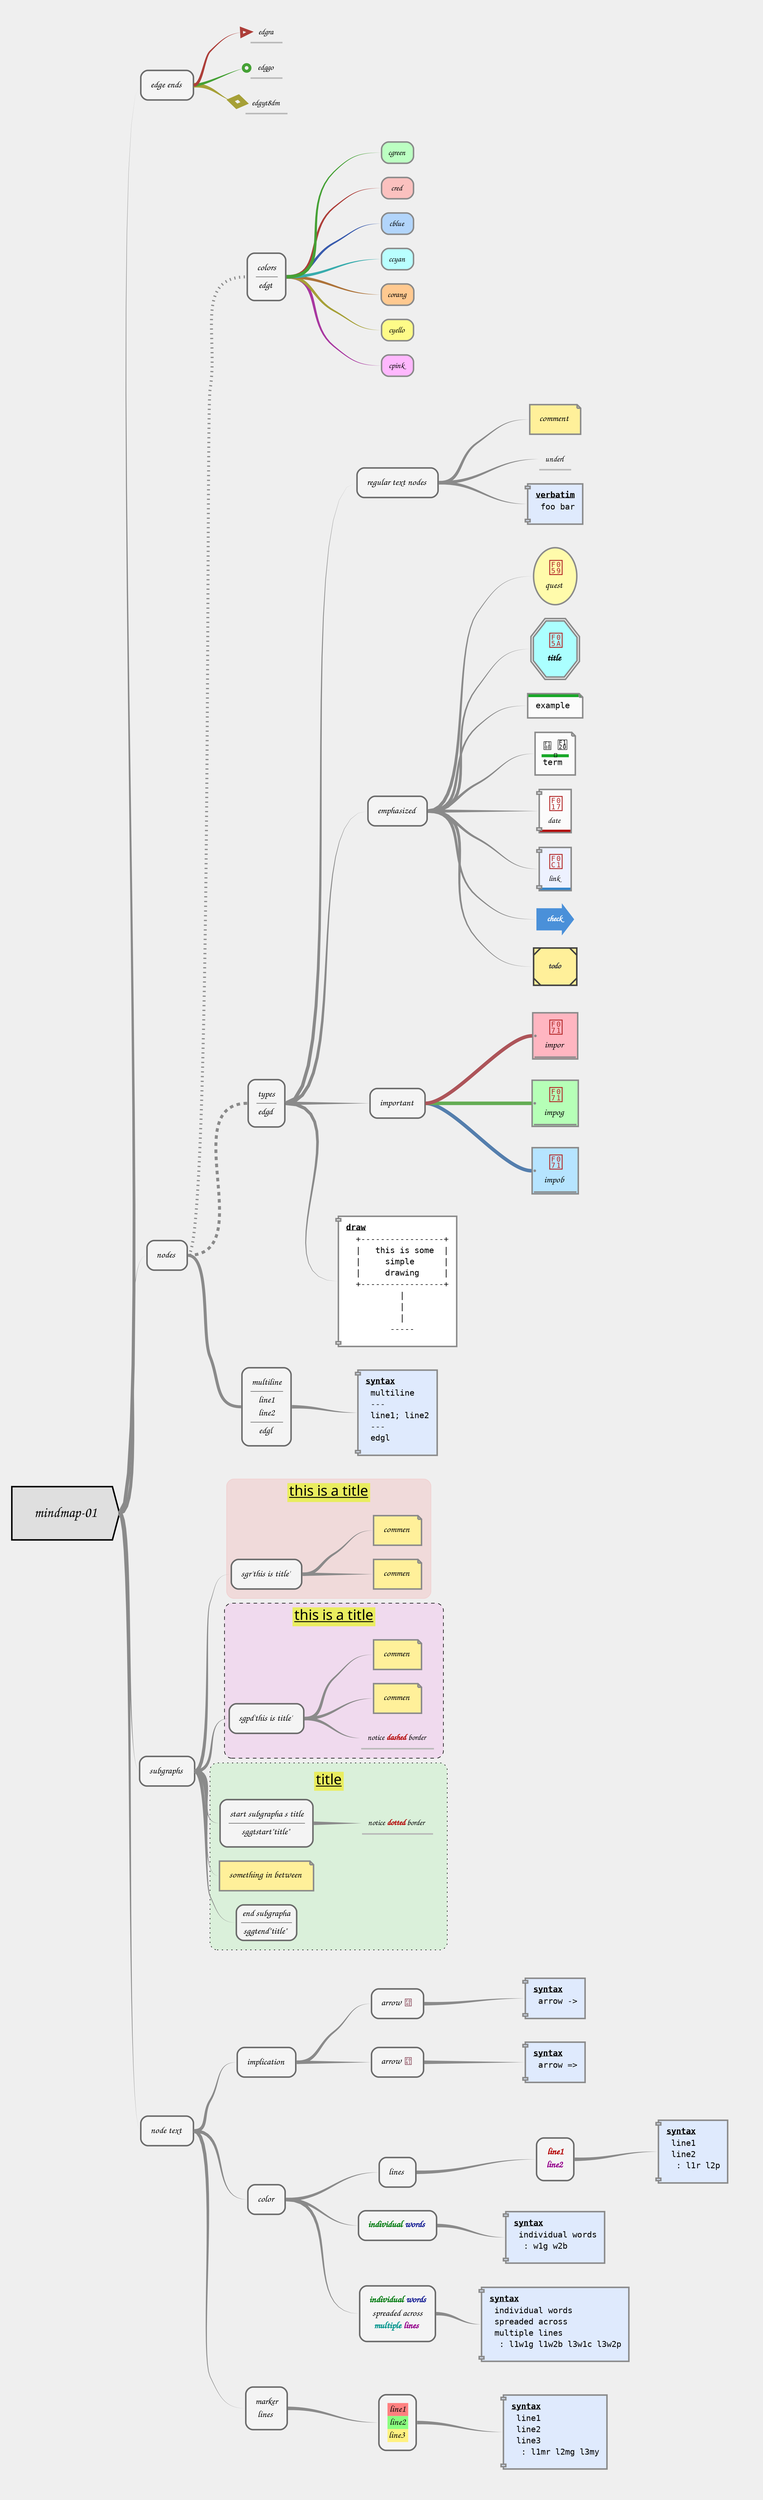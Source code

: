 digraph G {

	nodesep="0.1";
	newrank="true";
	compound="false";
	splines="true";
	ordering=out;
	rankdir=LR;
	ranksep=0.1;
	bgcolor="#efefef";

	node[fontname="Comic Sans MS" fontsize=14 fontcolor="#000000" color="#000000" gradientangle="90" penwidth=2.5];
	edge[arrowhead=none color="#8a8a8a" minlen=3 style=tapered penwidth=6 dir=forward arrowtail=none fontname="Comic Sans MS Bold" fontsize="16" fontcolor="#151e94"];

// mindmap-01
	subgraph cluster000 {

		style=radial;
		ordering=out;
		fillcolor="#efefef";
		color="#efefef";

		node1[fontsize="24" margin="0.5" shape=cds style=radial color="#000000" fillcolor="#dfdfdf" gradientangle="90" label=<<TABLE CELLBORDER="0" CELLSPACING="0" BORDER="0"><TR><TD>mindmap-01</TD></TR></TABLE>>];
		subgraph cluster104 {
			style = invis;
			subgraph cluster10403 {
				style = invis;
				subgraph cluster1040301 {
					style = invis;
					subgraph cluster104030101 {
						style = invis;
						node104030101[shape=component fontname="Dejavu Sans Mono" style="radial" margin="0.15,0.15" fillcolor="#dfeafd" color="#8a8a8a" label=<<TABLE CELLBORDER="0" CELLSPACING="0" BORDER="0"><TR><TD ALIGN="left"><B><U><FONT>syntax</FONT></U></B></TD></TR><TR><TD ALIGN="left"> line1</TD></TR><TR><TD ALIGN="left"> line2</TD></TR><TR><TD ALIGN="left"> line3</TD></TR><TR><TD ALIGN="left">  :&nbsp;l1mr&nbsp;l2mg&nbsp;l3my</TD></TR><TR><TD ALIGN="left"></TD></TR><TR><TD ALIGN="left"></TD></TR></TABLE>>];
					}
					node1040301[shape=box margin="0.2,0.2" style="rounded,radial" fontsize="16" fillcolor="#f4f4f4" color="#6a6a6a" label=<<TABLE CELLBORDER="0" CELLSPACING="0" BORDER="0"><TR><TD BGCOLOR="#FF8080">line1</TD></TR><TR><TD BGCOLOR="#8BFF80">line2</TD></TR><TR><TD BGCOLOR="#FFF180">line3&nbsp;</TD></TR></TABLE>>];
				}
				node10403[shape=box margin="0.2,0.2" style="rounded,radial" fontsize="16" fillcolor="#f4f4f4" color="#6a6a6a" label=<<TABLE CELLBORDER="0" CELLSPACING="0" BORDER="0"><TR><TD>marker</TD></TR><TR><TD>lines&nbsp;</TD></TR></TABLE>>];
			}
			subgraph cluster10402 {
				style = invis;
				subgraph cluster1040203 {
					style = invis;
					subgraph cluster104020301 {
						style = invis;
						node104020301[shape=component fontname="Dejavu Sans Mono" style="radial" margin="0.15,0.15" fillcolor="#dfeafd" color="#8a8a8a" label=<<TABLE CELLBORDER="0" CELLSPACING="0" BORDER="0"><TR><TD ALIGN="left"><B><U><FONT>syntax</FONT></U></B></TD></TR><TR><TD ALIGN="left"> individual&nbsp;words</TD></TR><TR><TD ALIGN="left"> spreaded&nbsp;across</TD></TR><TR><TD ALIGN="left"> multiple&nbsp;lines</TD></TR><TR><TD ALIGN="left">  :&nbsp;l1w1g&nbsp;l1w2b&nbsp;l3w1c&nbsp;l3w2p</TD></TR><TR><TD ALIGN="left"></TD></TR><TR><TD ALIGN="left"></TD></TR></TABLE>>];
					}
					node1040203[shape=box margin="0.2,0.2" style="rounded,radial" fontsize="16" fillcolor="#f4f4f4" color="#6a6a6a" label=<<TABLE CELLBORDER="0" CELLSPACING="0" BORDER="0"><TR><TD><B><FONT COLOR="#027b10">individual</FONT></B>&nbsp;<B><FONT COLOR="#151e94">words</FONT></B></TD></TR><TR><TD>spreaded&nbsp;across</TD></TR><TR><TD><B><FONT COLOR="#00948c">multiple</FONT></B>&nbsp;<B><FONT COLOR="#94008b">lines</FONT></B>&nbsp;</TD></TR></TABLE>>];
				}
				subgraph cluster1040202 {
					style = invis;
					subgraph cluster104020201 {
						style = invis;
						node104020201[shape=component fontname="Dejavu Sans Mono" style="radial" margin="0.15,0.15" fillcolor="#dfeafd" color="#8a8a8a" label=<<TABLE CELLBORDER="0" CELLSPACING="0" BORDER="0"><TR><TD ALIGN="left"><B><U><FONT>syntax</FONT></U></B></TD></TR><TR><TD ALIGN="left"> individual&nbsp;words</TD></TR><TR><TD ALIGN="left">  :&nbsp;w1g&nbsp;w2b</TD></TR><TR><TD ALIGN="left"></TD></TR><TR><TD ALIGN="left"></TD></TR></TABLE>>];
					}
					node1040202[shape=box margin="0.2,0.2" style="rounded,radial" fontsize="16" fillcolor="#f4f4f4" color="#6a6a6a" label=<<TABLE CELLBORDER="0" CELLSPACING="0" BORDER="0"><TR><TD><B><FONT COLOR="#027b10">individual</FONT></B>&nbsp;<B><FONT COLOR="#151e94">words</FONT></B>&nbsp;</TD></TR></TABLE>>];
				}
				subgraph cluster1040201 {
					style = invis;
					subgraph cluster104020101 {
						style = invis;
						subgraph cluster10402010101 {
							style = invis;
							node10402010101[shape=component fontname="Dejavu Sans Mono" style="radial" margin="0.15,0.15" fillcolor="#dfeafd" color="#8a8a8a" label=<<TABLE CELLBORDER="0" CELLSPACING="0" BORDER="0"><TR><TD ALIGN="left"><B><U><FONT>syntax</FONT></U></B></TD></TR><TR><TD ALIGN="left"> line1</TD></TR><TR><TD ALIGN="left"> line2</TD></TR><TR><TD ALIGN="left">  :&nbsp;l1r&nbsp;l2p</TD></TR><TR><TD ALIGN="left"></TD></TR><TR><TD ALIGN="left"></TD></TR></TABLE>>];
						}
						node104020101[shape=box margin="0.2,0.2" style="rounded,radial" fontsize="16" fillcolor="#f4f4f4" color="#6a6a6a" label=<<TABLE CELLBORDER="0" CELLSPACING="0" BORDER="0"><TR><TD><B><FONT COLOR="#B30000">line1</FONT></B></TD></TR><TR><TD><B><FONT COLOR="#94008b">line2&nbsp;</FONT></B></TD></TR></TABLE>>];
					}
					node1040201[shape=box margin="0.2,0.2" style="rounded,radial" fontsize="16" fillcolor="#f4f4f4" color="#6a6a6a" label=<<TABLE CELLBORDER="0" CELLSPACING="0" BORDER="0"><TR><TD>lines&nbsp;</TD></TR></TABLE>>];
				}
				node10402[shape=box margin="0.2,0.2" style="rounded,radial" fontsize="16" fillcolor="#f4f4f4" color="#6a6a6a" label=<<TABLE CELLBORDER="0" CELLSPACING="0" BORDER="0"><TR><TD>color&nbsp;</TD></TR></TABLE>>];
			}
			subgraph cluster10401 {
				style = invis;
				subgraph cluster1040102 {
					style = invis;
					subgraph cluster104010201 {
						style = invis;
						node104010201[shape=component fontname="Dejavu Sans Mono" style="radial" margin="0.15,0.15" fillcolor="#dfeafd" color="#8a8a8a" label=<<TABLE CELLBORDER="0" CELLSPACING="0" BORDER="0"><TR><TD ALIGN="left"><B><U><FONT>syntax</FONT></U></B></TD></TR><TR><TD ALIGN="left"> arrow&nbsp;=&gt;</TD></TR><TR><TD ALIGN="left"></TD></TR><TR><TD ALIGN="left"></TD></TR></TABLE>>];
					}
					node1040102[shape=box margin="0.2,0.2" style="rounded,radial" fontsize="16" fillcolor="#f4f4f4" color="#6a6a6a" label=<<TABLE CELLBORDER="0" CELLSPACING="0" BORDER="0"><TR><TD>arrow&nbsp;<FONT FACE="FontAwesome" POINT-SIZE="13" COLOR="#6E1B31">&#xf061;</FONT>&nbsp;</TD></TR></TABLE>>];
				}
				subgraph cluster1040101 {
					style = invis;
					subgraph cluster104010101 {
						style = invis;
						node104010101[shape=component fontname="Dejavu Sans Mono" style="radial" margin="0.15,0.15" fillcolor="#dfeafd" color="#8a8a8a" label=<<TABLE CELLBORDER="0" CELLSPACING="0" BORDER="0"><TR><TD ALIGN="left"><B><U><FONT>syntax</FONT></U></B></TD></TR><TR><TD ALIGN="left"> arrow&nbsp;-&gt;</TD></TR><TR><TD ALIGN="left"></TD></TR><TR><TD ALIGN="left"></TD></TR></TABLE>>];
					}
					node1040101[shape=box margin="0.2,0.2" style="rounded,radial" fontsize="16" fillcolor="#f4f4f4" color="#6a6a6a" label=<<TABLE CELLBORDER="0" CELLSPACING="0" BORDER="0"><TR><TD>arrow&nbsp;<FONT FACE="FontAwesome" POINT-SIZE="13" COLOR="#6E1B31">&#xf04e;</FONT>&nbsp;</TD></TR></TABLE>>];
				}
				node10401[shape=box margin="0.2,0.2" style="rounded,radial" fontsize="16" fillcolor="#f4f4f4" color="#6a6a6a" label=<<TABLE CELLBORDER="0" CELLSPACING="0" BORDER="0"><TR><TD>implication&nbsp;</TD></TR></TABLE>>];
			}
			node104[shape=box margin="0.2,0.2" style="rounded,radial" fontsize="16" fillcolor="#f4f4f4" color="#6a6a6a" label=<<TABLE CELLBORDER="0" CELLSPACING="0" BORDER="0"><TR><TD>node&nbsp;text&nbsp;</TD></TR></TABLE>>];
		}
		subgraph cluster103 {
			style = invis;
			subgraph clustercolored10305 {
				style = "dotted, rounded";
				color = "#000000";
				bgcolor = "#00FF0016";
			subgraph cluster10305 {
				style = invis;
				node10305[shape=box style="rounded,radial" fontsize="16" fillcolor="#f4f4f4" color="#6a6a6a" label=<<TABLE CELLBORDER="0" CELLSPACING="0" BORDER="0"><TR><TD>end&nbsp;subgrapha</TD></TR><TR><TD></TD></TR><HR/><TR><TD></TD></TR><TR><TD>sggtend"title"&nbsp;</TD></TR></TABLE>>];
			}
			subgraph cluster10304 {
				style = invis;
				node10304[shape=note fontname="Comic Sans MS" fontsize="16" margin="0.2" style="radial" fillcolor="#FFF09A" color="#8a8a8a" label=<<I><TABLE CELLBORDER="0" CELLSPACING="0" BORDER="0"><TR><TD>something&nbsp;in&nbsp;between&nbsp;</TD></TR></TABLE></I>>];
			}
			subgraph cluster10303 {
				style = invis;
			fontname = "Balsamiq Sans";
				fontsize = "24";

				subgraph cluster1030301 {
					style = invis;
					node1030301[color="#b8b8b8" fontcolor="#000000" shape=underline  label=<<TABLE CELLBORDER="0" CELLSPACING="0" BORDER="0"><TR><TD>notice&nbsp;<B><FONT COLOR="#B30000">dotted</FONT></B>&nbsp;border&nbsp;</TD></TR></TABLE>>];
				}
				node10303[shape=box margin="0.2,0.2" style="rounded,radial" fontsize="16" fillcolor="#f4f4f4" color="#6a6a6a" label=<<TABLE CELLBORDER="0" CELLSPACING="0" BORDER="0"><TR><TD>start&nbsp;subgrapha&nbsp;s&nbsp;title</TD></TR><TR><TD></TD></TR><HR/><TR><TD></TD></TR><TR><TD>sggtstart"title"&nbsp;</TD></TR></TABLE>>];
			label = <<TABLE CELLBORDER="0" CELLPADDING="3" CELLSPACING="3" BORDER="0"><TR><TD BGCOLOR="#E9ED5F" COLOR="#000000"><U>title</U></TD></TR></TABLE>>
			}
			}
			subgraph cluster10302 {
				style = "dashed, rounded";
				color = "#000000";
				bgcolor = "#FF00EA16"
			fontname = "Balsamiq Sans";
				fontsize = "24";

				subgraph cluster1030203 {
					style = invis;
					node1030203[shape=underline fontcolor="#000000" color="#b8b8b8" label=<<TABLE CELLBORDER="0" CELLSPACING="0" BORDER="0"><TR><TD>notice&nbsp;<B><FONT COLOR="#B30000">dashed</FONT></B>&nbsp;border&nbsp;</TD></TR></TABLE>>];
				}
				subgraph cluster1030202 {
					style = invis;
					node1030202[shape=note fontname="Comic Sans MS" fontsize="16" margin="0.2" style="radial" fillcolor="#FFF09A" color="#8a8a8a" label=<<I><TABLE CELLBORDER="0" CELLSPACING="0" BORDER="0"><TR><TD>commen&nbsp;</TD></TR></TABLE></I>>];
				}
				subgraph cluster1030201 {
					style = invis;
					node1030201[shape=note fontname="Comic Sans MS" fontsize="16" margin="0.2" style="radial" fillcolor="#FFF09A" color="#8a8a8a" label=<<I><TABLE CELLBORDER="0" CELLSPACING="0" BORDER="0"><TR><TD>commen&nbsp;</TD></TR></TABLE></I>>];
				}
				node10302[shape=box margin="0.2,0.2" style="rounded,radial" fontsize="16" fillcolor="#f4f4f4" color="#6a6a6a" label=<<TABLE CELLBORDER="0" CELLSPACING="0" BORDER="0"><TR><TD>sgpd'this&nbsp;is&nbsp;title'&nbsp;</TD></TR></TABLE>>];
			label = <<TABLE CELLBORDER="0" CELLPADDING="3" CELLSPACING="3" BORDER="0"><TR><TD BGCOLOR="#E9ED5F" COLOR="#000000"><U>this is a title</U></TD></TR></TABLE>>
			}
			subgraph cluster10301 {
				style = " rounded";
				color = "#FF000016";
				bgcolor = "#FF000016"
			fontname = "Balsamiq Sans";
				fontsize = "24";

				subgraph cluster1030102 {
					style = invis;
					node1030102[shape=note fontname="Comic Sans MS" fontsize="16" margin="0.2" style="radial" fillcolor="#FFF09A" color="#8a8a8a" label=<<I><TABLE CELLBORDER="0" CELLSPACING="0" BORDER="0"><TR><TD>commen&nbsp;</TD></TR></TABLE></I>>];
				}
				subgraph cluster1030101 {
					style = invis;
					node1030101[shape=note fontname="Comic Sans MS" fontsize="16" margin="0.2" style="radial" fillcolor="#FFF09A" color="#8a8a8a" label=<<I><TABLE CELLBORDER="0" CELLSPACING="0" BORDER="0"><TR><TD>commen&nbsp;</TD></TR></TABLE></I>>];
				}
				node10301[shape=box margin="0.2,0.2" style="rounded,radial" fontsize="16" fillcolor="#f4f4f4" color="#6a6a6a" label=<<TABLE CELLBORDER="0" CELLSPACING="0" BORDER="0"><TR><TD>sgr'this&nbsp;is&nbsp;title'&nbsp;</TD></TR></TABLE>>];
			label = <<TABLE CELLBORDER="0" CELLPADDING="3" CELLSPACING="3" BORDER="0"><TR><TD BGCOLOR="#E9ED5F" COLOR="#000000"><U>this is a title</U></TD></TR></TABLE>>
			}
			node103[shape=box margin="0.2,0.2" style="rounded,radial" fontsize="16" fillcolor="#f4f4f4" color="#6a6a6a" label=<<TABLE CELLBORDER="0" CELLSPACING="0" BORDER="0"><TR><TD>subgraphs&nbsp;</TD></TR></TABLE>>];
		}
		subgraph cluster102 {
			style = invis;
			subgraph cluster10203 {
				style = invis;
				subgraph cluster1020301 {
					style = invis;
					node1020301[shape=component fontname="Dejavu Sans Mono" style="radial" margin="0.15,0.15" fillcolor="#dfeafd" color="#8a8a8a" label=<<TABLE CELLBORDER="0" CELLSPACING="0" BORDER="0"><TR><TD ALIGN="left"><B><U><FONT>syntax</FONT></U></B></TD></TR><TR><TD ALIGN="left"> multiline</TD></TR><TR><TD ALIGN="left"> ---</TD></TR><TR><TD ALIGN="left"> line1;&nbsp;line2</TD></TR><TR><TD ALIGN="left"> ---</TD></TR><TR><TD ALIGN="left"> edgl</TD></TR><TR><TD ALIGN="left"></TD></TR><TR><TD ALIGN="left"></TD></TR></TABLE>>];
				}
				node10203[shape=box margin="0.2,0.2" style="rounded,radial" fontsize="16" fillcolor="#f4f4f4" color="#6a6a6a" label=<<TABLE CELLBORDER="0" CELLSPACING="0" BORDER="0"><TR><TD>multiline</TD></TR><TR><TD></TD></TR><HR/><TR><TD></TD></TR><TR><TD>line1</TD></TR><TR><TD>line2</TD></TR><TR><TD></TD></TR><HR/><TR><TD></TD></TR><TR><TD>edgl&nbsp;</TD></TR></TABLE>>];
			}
			subgraph cluster10202 {
				style = invis;
				subgraph cluster1020204 {
					style = invis;
					node1020204[shape=component fontname="Dejavu Sans Mono" style="radial" margin="0.15,0.15" fillcolor="#ffffff" color="#8a8a8a" label=<<TABLE CELLBORDER="0" CELLSPACING="0" BORDER="0"><TR><TD ALIGN="left"><B><U><FONT>draw</FONT></U></B></TD></TR><TR><TD ALIGN="left">  +-----------------+</TD></TR><TR><TD ALIGN="left">  |&nbsp;  this&nbsp;is&nbsp;some&nbsp; |</TD></TR><TR><TD ALIGN="left">  |&nbsp;    simple&nbsp;     |</TD></TR><TR><TD ALIGN="left">  |&nbsp;    drawing&nbsp;    |</TD></TR><TR><TD ALIGN="left">  +-----------------+</TD></TR><TR><TD ALIGN="left">           |</TD></TR><TR><TD ALIGN="left">           |</TD></TR><TR><TD ALIGN="left">           |</TD></TR><TR><TD ALIGN="left">         -----</TD></TR><TR><TD ALIGN="left"></TD></TR><TR><TD ALIGN="left"></TD></TR></TABLE>>];
				}
				subgraph cluster1020203 {
					style = invis;
					subgraph cluster102020303 {
						style = invis;
						node102020303[shape=signature fontsize="16" margin="0.25" style="radial" fillcolor="#b6e4ff" color="#8a8a8a" label=<<TABLE CELLBORDER="0" CELLSPACING="0" BORDER="0"><TR><TD><FONT FACE="FontAwesome" COLOR="#B32727" POINT-SIZE="25">&#xf071;</FONT></TD></TR><TR><TD>impob&nbsp;</TD></TR></TABLE>>];
					}
					subgraph cluster102020302 {
						style = invis;
						node102020302[shape=signature fontsize="16" margin="0.25" style="radial" fillcolor="#b6ffb7" color="#8a8a8a" label=<<TABLE CELLBORDER="0" CELLSPACING="0" BORDER="0"><TR><TD><FONT FACE="FontAwesome" COLOR="#B32727" POINT-SIZE="25">&#xf071;</FONT></TD></TR><TR><TD>impog&nbsp;</TD></TR></TABLE>>];
					}
					subgraph cluster102020301 {
						style = invis;
						node102020301[shape=signature fontsize="16" margin="0.25" style="radial" fillcolor="#ffb6c1" color="#8a8a8a" label=<<TABLE CELLBORDER="0" CELLSPACING="0" BORDER="0"><TR><TD><FONT FACE="FontAwesome" COLOR="#B32727" POINT-SIZE="25">&#xf071;</FONT></TD></TR><TR><TD>impor&nbsp;</TD></TR></TABLE>>];
					}
					node1020203[shape=box margin="0.2,0.2" style="rounded,radial" fontsize="16" fillcolor="#f4f4f4" color="#6a6a6a" label=<<TABLE CELLBORDER="0" CELLSPACING="0" BORDER="0"><TR><TD>important&nbsp;</TD></TR></TABLE>>];
				}
				subgraph cluster1020202 {
					style = invis;
					subgraph cluster102020208 {
						style = invis;
						node102020208[shape=box fontcolor="#000000" margin="0.30" style="filled, diagonals" fillcolor="#FFF09A" fontcolor="#404040" color="#404040" label=<<B><TABLE CELLBORDER="0" CELLSPACING="0" BORDER="0"><TR><TD>todo&nbsp;</TD></TR></TABLE></B>>];
					}
					subgraph cluster102020207 {
						style = invis;
						node102020207[shape=rarrow fontcolor="#000000" margin="0.20" style="filled" fillcolor="#4A90D9" fontcolor="#ffffff" color="#4A90D9" label=<<B><TABLE CELLBORDER="0" CELLSPACING="0" BORDER="0"><TR><TD>check&nbsp;</TD></TR></TABLE></B>>];
					}
					subgraph cluster102020206 {
						style = invis;
						node102020206[shape=component gradientangle="270" style="filled" margin="0.15,0.15,0.15" fillcolor="#edf1ff;0.93:#3283c9" color="#8a8a8a" label=<<TABLE CELLBORDER="0" CELLSPACING="0" BORDER="0"><TR><TD><FONT FACE="FontAwesome" COLOR="#B32727" POINT-SIZE="25">&#xf0c1;</FONT></TD></TR><TR><TD>link&nbsp;</TD></TR></TABLE>>];
					}
					subgraph cluster102020205 {
						style = invis;
						node102020205[shape=component gradientangle="270" style="filled" margin="0.15,0.15,0.15" fillcolor="#fbfbfb;0.93:#B30E0E" color="#8a8a8a" label=<<TABLE CELLBORDER="0" CELLSPACING="0" BORDER="0"><TR><TD><FONT FACE="FontAwesome" COLOR="#B32727" POINT-SIZE="25">&#xf017;</FONT></TD></TR><TR><TD>date&nbsp;</TD></TR></TABLE>>];
					}
					subgraph cluster102020204 {
						style = invis;
						node102020204[shape=note fontname="Dejavu Sans Mono" gradientangle="270" style="filled" margin="0.15,0.15" fillcolor="#fbfbfb" color="#8a8a8a" label=<<TABLE CELLBORDER="0" CELLSPACING="0" BORDER="0"><TR><TD><FONT FACE="FontAwesome" COLOR="#000000" POINT-SIZE="15">&#xf108;</FONT>&nbsp;<FONT FACE="FontAwesome" COLOR="#000000" POINT-SIZE="20">&#xf120;</FONT></TD></TR><TR><TD BGCOLOR="#18A828"><FONT FACE="FontAwesome" COLOR="#000000" POINT-SIZE="1">&#xf120;</FONT></TD></TR><TR><TD ALIGN="left">term&nbsp;</TD></TR></TABLE>>];
					}
					subgraph cluster102020203 {
						style = invis;
						node102020203[shape=note fontname="Dejavu Sans Mono" gradientangle="270" style="filled" margin="0.15,0.15" fillcolor="#18A828;0.15:#fbfbfb" color="#8a8a8a" label=<<TABLE CELLBORDER="0" CELLSPACING="0" BORDER="0"><TR><TD ALIGN="left">example&nbsp;</TD></TR></TABLE>>];
					}
					subgraph cluster102020202 {
						style = invis;
						node102020202[shape=doubleoctagon fontname="Comic Sans MS Bold" fontsize="16" style="radial" fillcolor="#abffff" color="#8a8a8a" label=<<TABLE CELLBORDER="0" CELLSPACING="0" BORDER="0"><TR><TD><FONT FACE="FontAwesome" COLOR="#B32727" POINT-SIZE="25">&#xf05a;</FONT></TD></TR><TR><TD>title&nbsp;</TD></TR></TABLE>>];
					}
					subgraph cluster102020201 {
						style = invis;
						node102020201[shape=oval fontname="Comic Sans MS" fontsize="16" margin="0.1" style="radial" fillcolor="#fffbab" color="#8a8a8a" label=<<TABLE CELLBORDER="0" CELLSPACING="0" BORDER="0"><TR><TD><FONT FACE="FontAwesome" COLOR="#B32727" POINT-SIZE="25">&#xf059;</FONT></TD></TR><TR><TD>quest&nbsp;</TD></TR></TABLE>>];
					}
					node1020202[shape=box margin="0.2,0.2" style="rounded,radial" fontsize="16" fillcolor="#f4f4f4" color="#6a6a6a" label=<<TABLE CELLBORDER="0" CELLSPACING="0" BORDER="0"><TR><TD>emphasized&nbsp;</TD></TR></TABLE>>];
				}
				subgraph cluster1020201 {
					style = invis;
					subgraph cluster102020103 {
						style = invis;
						node102020103[shape=component fontname="Dejavu Sans Mono" style="radial" margin="0.15,0.15" fillcolor="#dfeafd" color="#8a8a8a" label=<<TABLE CELLBORDER="0" CELLSPACING="0" BORDER="0"><TR><TD ALIGN="left"><B><U><FONT>verbatim</FONT></U></B></TD></TR><TR><TD ALIGN="left"> foo&nbsp;bar</TD></TR><TR><TD ALIGN="left"></TD></TR><TR><TD ALIGN="left"></TD></TR></TABLE>>];
					}
					subgraph cluster102020102 {
						style = invis;
						node102020102[color="#b8b8b8" fontcolor="#000000" shape=underline  label=<<TABLE CELLBORDER="0" CELLSPACING="0" BORDER="0"><TR><TD>underl&nbsp;</TD></TR></TABLE>>];
					}
					subgraph cluster102020101 {
						style = invis;
						node102020101[shape=note fontname="Comic Sans MS" fontsize="16" margin="0.2" style="radial" fillcolor="#FFF09A" color="#8a8a8a" label=<<I><TABLE CELLBORDER="0" CELLSPACING="0" BORDER="0"><TR><TD>comment&nbsp;</TD></TR></TABLE></I>>];
					}
					node1020201[shape=box margin="0.2,0.2" style="rounded,radial" fontsize="16" fillcolor="#f4f4f4" color="#6a6a6a" label=<<TABLE CELLBORDER="0" CELLSPACING="0" BORDER="0"><TR><TD>regular&nbsp;text&nbsp;nodes&nbsp;</TD></TR></TABLE>>];
				}
				node10202[shape=box margin="0.2,0.2" style="rounded,radial" fontsize="16" fillcolor="#f4f4f4" color="#6a6a6a" label=<<TABLE CELLBORDER="0" CELLSPACING="0" BORDER="0"><TR><TD>types</TD></TR><TR><TD></TD></TR><HR/><TR><TD></TD></TR><TR><TD>edgd&nbsp;</TD></TR></TABLE>>];
			}
			subgraph cluster10201 {
				style = invis;
				subgraph cluster1020107 {
					style = invis;
					node1020107[shape=box style="rounded,radial" fillcolor="#ffb8fe" color="#8a8a8a" label=<<TABLE CELLBORDER="0" CELLSPACING="0" BORDER="0"><TR><TD>cpink&nbsp;</TD></TR></TABLE>>];
				}
				subgraph cluster1020106 {
					style = invis;
					node1020106[shape=box style="rounded,radial" fillcolor="#fefb88" color="#8a8a8a" label=<<TABLE CELLBORDER="0" CELLSPACING="0" BORDER="0"><TR><TD>cyello&nbsp;</TD></TR></TABLE>>];
				}
				subgraph cluster1020105 {
					style = invis;
					node1020105[shape=box style="rounded,radial" fillcolor="#ffc990" color="#8a8a8a" label=<<TABLE CELLBORDER="0" CELLSPACING="0" BORDER="0"><TR><TD>corang&nbsp;</TD></TR></TABLE>>];
				}
				subgraph cluster1020104 {
					style = invis;
					node1020104[shape=box style="rounded,radial" fillcolor="#b9ffff" color="#8a8a8a" label=<<TABLE CELLBORDER="0" CELLSPACING="0" BORDER="0"><TR><TD>ccyan&nbsp;</TD></TR></TABLE>>];
				}
				subgraph cluster1020103 {
					style = invis;
					node1020103[shape=box style="rounded,radial" fillcolor="#b2d5fb" color="#8a8a8a" label=<<TABLE CELLBORDER="0" CELLSPACING="0" BORDER="0"><TR><TD>cblue&nbsp;</TD></TR></TABLE>>];
				}
				subgraph cluster1020102 {
					style = invis;
					node1020102[shape=box style="rounded,radial" fillcolor="#fbc1bf" color="#8a8a8a" label=<<TABLE CELLBORDER="0" CELLSPACING="0" BORDER="0"><TR><TD>cred&nbsp;</TD></TR></TABLE>>];
				}
				subgraph cluster1020101 {
					style = invis;
					node1020101[shape=box style="rounded,radial" fillcolor="#bcffc2" color="#8a8a8a" label=<<TABLE CELLBORDER="0" CELLSPACING="0" BORDER="0"><TR><TD>cgreen&nbsp;</TD></TR></TABLE>>];
				}
				node10201[shape=box margin="0.2,0.2" style="rounded,radial" fontsize="16" fillcolor="#f4f4f4" color="#6a6a6a" label=<<TABLE CELLBORDER="0" CELLSPACING="0" BORDER="0"><TR><TD>colors</TD></TR><TR><TD></TD></TR><HR/><TR><TD></TD></TR><TR><TD>edgt&nbsp;</TD></TR></TABLE>>];
			}
			node102[shape=box margin="0.2,0.2" style="rounded,radial" fontsize="16" fillcolor="#f4f4f4" color="#6a6a6a" label=<<TABLE CELLBORDER="0" CELLSPACING="0" BORDER="0"><TR><TD>nodes&nbsp;</TD></TR></TABLE>>];
		}
		subgraph cluster101 {
			style = invis;
			subgraph cluster10103 {
				style = invis;
				node10103[shape=underline fontcolor="#000000" color="#b8b8b8" label=<<TABLE CELLBORDER="0" CELLSPACING="0" BORDER="0"><TR><TD>edgyt8dm&nbsp;</TD></TR></TABLE>>];
			}
			subgraph cluster10102 {
				style = invis;
				node10102[shape=underline fontcolor="#000000" color="#b8b8b8" label=<<TABLE CELLBORDER="0" CELLSPACING="0" BORDER="0"><TR><TD>edggo&nbsp;</TD></TR></TABLE>>];
			}
			subgraph cluster10101 {
				style = invis;
				node10101[shape=underline fontcolor="#000000" color="#b8b8b8" label=<<TABLE CELLBORDER="0" CELLSPACING="0" BORDER="0"><TR><TD>edgra&nbsp;</TD></TR></TABLE>>];
			}
			node101[shape=box margin="0.2,0.2" style="rounded,radial" fontsize="16" fillcolor="#f4f4f4" color="#6a6a6a" label=<<TABLE CELLBORDER="0" CELLSPACING="0" BORDER="0"><TR><TD>edge&nbsp;ends&nbsp;</TD></TR></TABLE>>];
		}


					node1040301:e -> node104030101:w;
				node10403:e -> node1040301:w;
			node104:e -> node10403:w;
					node1040203:e -> node104020301:w;
				node10402:e -> node1040203:w;
					node1040202:e -> node104020201:w;
				node10402:e -> node1040202:w;
						node104020101:e -> node10402010101:w;
					node1040201:e -> node104020101:w;
				node10402:e -> node1040201:w;
			node104:e -> node10402:w;
					node1040102:e -> node104010201:w;
				node10401:e -> node1040102:w;
					node1040101:e -> node104010101:w;
				node10401:e -> node1040101:w;
			node104:e -> node10401:w;
		node1:e -> node104:w;
			node103:e -> node10305:w;
			node103:e -> node10304:w;
				node10303:e -> node1030301:w;
			node103:e -> node10303:w;
				node10302:e -> node1030203:w;
				node10302:e -> node1030202:w;
				node10302:e -> node1030201:w;
			node103:e -> node10302:w;
				node10301:e -> node1030102:w;
				node10301:e -> node1030101:w;
			node103:e -> node10301:w;
		node1:e -> node103:w;
				node10203:e -> node1020301:w;
			node102:e -> node10203:w[ style="bold" arrowsize="1.414214" penwidth="5"];
				node10202:e -> node1020204:w;
					node1020203:e -> node102020303:w[style="bold" color="#547EAD"];
					node1020203:e -> node102020302:w[style="bold" color="#64AD54"];
					node1020203:e -> node102020301:w[style="bold" color="#AD5459"];
				node10202:e -> node1020203:w;
					node1020202:e -> node102020208:w;
					node1020202:e -> node102020207:w;
					node1020202:e -> node102020206:w;
					node1020202:e -> node102020205:w;
					node1020202:e -> node102020204:w;
					node1020202:e -> node102020203:w;
					node1020202:e -> node102020202:w;
					node1020202:e -> node102020201:w;
				node10202:e -> node1020202:w;
					node1020201:e -> node102020103:w;
					node1020201:e -> node102020102:w;
					node1020201:e -> node102020101:w;
				node10202:e -> node1020201:w;
			node102:e -> node10202:w[ style="dashed" arrowsize="1.414214" penwidth="5"];
				node10201:e -> node1020107:w[color="#A837A0"];
				node10201:e -> node1020106:w[color="#A6A037"];
				node10201:e -> node1020105:w[color="#AD7339"];
				node10201:e -> node1020104:w[color="#39ACAD"];
				node10201:e -> node1020103:w[color="#395BAD"];
				node10201:e -> node1020102:w[color="#AD3E39"];
				node10201:e -> node1020101:w[color="#45A135"];
			node102:e -> node10201:w[ style="dotted" arrowsize="1.414214" penwidth="5"];
		node1:e -> node102:w;
			node101:e -> node10103:w[ color="#A6A037" arrowsize="2.000000" penwidth="8" arrowhead="odiamond"];
			node101:e -> node10102:w[ color="#45A135" arrowsize="1.414214" penwidth="5" arrowhead="odot"];
			node101:e -> node10101:w[ color="#AD3E39" arrowsize="1.414214" penwidth="5" arrowhead="empty"];
		node1:e -> node101:w;
	}
}